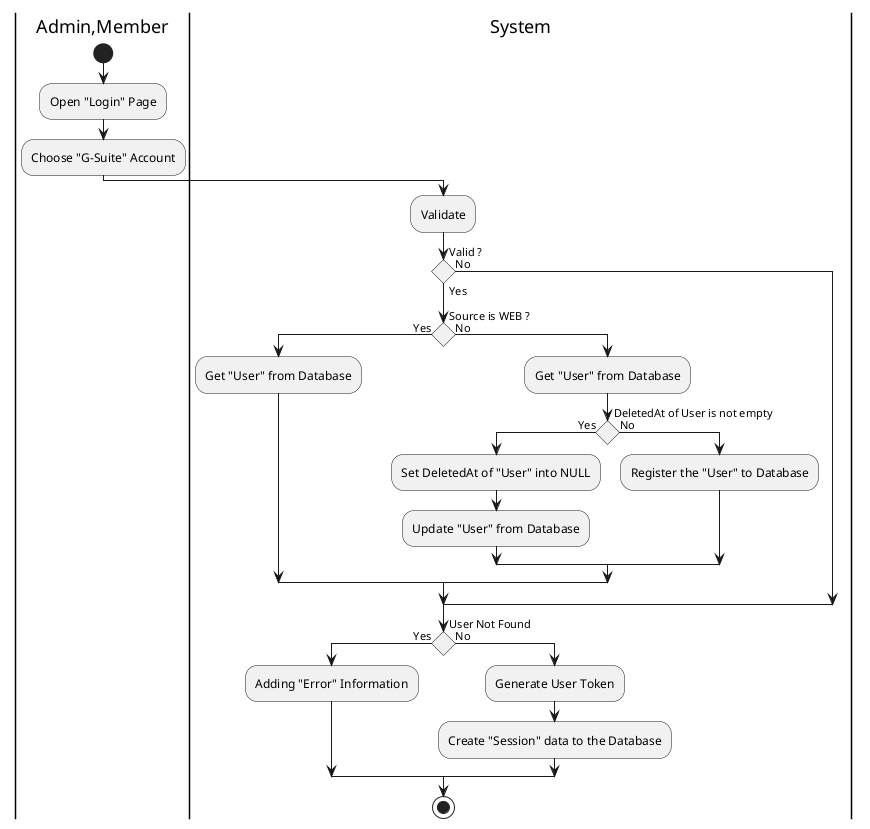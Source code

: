 @startuml Login

skinparam ConditionEndStyle hline
skinparam conditionStyle diamond
skinparam Monochrome true
skinparam Shadowing false

|Admin,Member|
start
:Open "Login" Page;
:Choose "G-Suite" Account;

|System|
:Validate;

if (Valid ?) then (Yes)
    if (Source is WEB ?) then (Yes)
        :Get "User" from Database;
    else (No)
        :Get "User" from Database;

        if (DeletedAt of User is not empty) then (Yes)
            :Set DeletedAt of "User" into NULL;
            :Update "User" from Database;
        else (No)
            :Register the "User" to Database;
        endif
    endif
else (No)
endif

if (User Not Found) then (Yes)
    :Adding "Error" Information;
else (No)
    :Generate User Token;
    :Create "Session" data to the Database;
endif

stop

@enduml